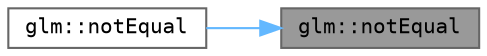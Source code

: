 digraph "glm::notEqual"
{
 // LATEX_PDF_SIZE
  bgcolor="transparent";
  edge [fontname=Terminal,fontsize=10,labelfontname=Helvetica,labelfontsize=10];
  node [fontname=Terminal,fontsize=10,shape=box,height=0.2,width=0.4];
  rankdir="RL";
  Node1 [label="glm::notEqual",height=0.2,width=0.4,color="gray40", fillcolor="grey60", style="filled", fontcolor="black",tooltip=" "];
  Node1 -> Node2 [dir="back",color="steelblue1",style="solid"];
  Node2 [label="glm::notEqual",height=0.2,width=0.4,color="grey40", fillcolor="white", style="filled",URL="$group__ext__matrix__relational.html#ga09d8647d50b3b0209e3a9ebc61f57584",tooltip=" "];
}
